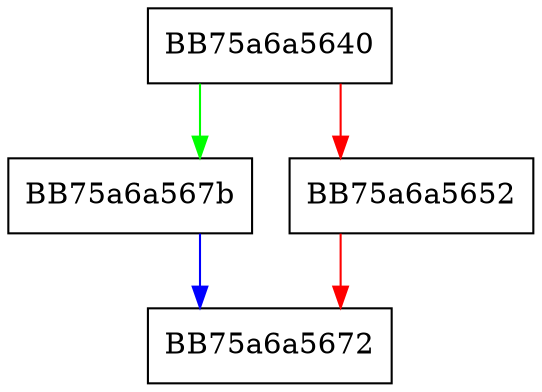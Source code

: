 digraph pmi_event_pool_enable_throttling {
  node [shape="box"];
  graph [splines=ortho];
  BB75a6a5640 -> BB75a6a567b [color="green"];
  BB75a6a5640 -> BB75a6a5652 [color="red"];
  BB75a6a5652 -> BB75a6a5672 [color="red"];
  BB75a6a567b -> BB75a6a5672 [color="blue"];
}
